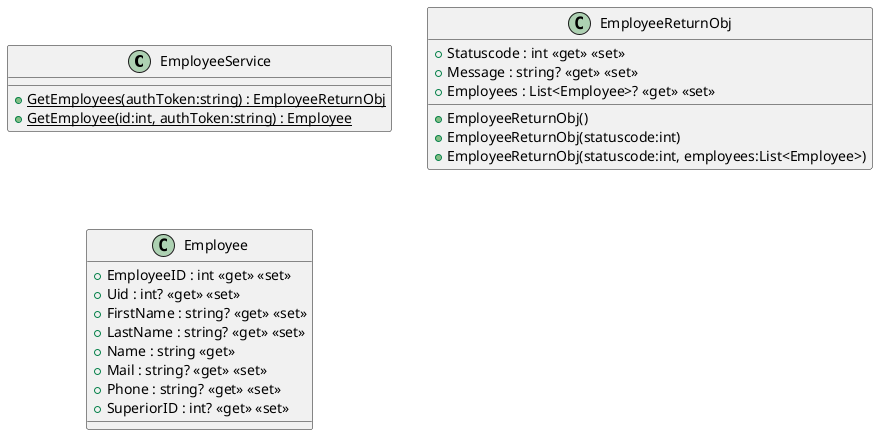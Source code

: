 @startuml
class EmployeeService {
    + {static} GetEmployees(authToken:string) : EmployeeReturnObj
    + {static} GetEmployee(id:int, authToken:string) : Employee
}
class EmployeeReturnObj {
    + Statuscode : int <<get>> <<set>>
    + Message : string? <<get>> <<set>>
    + Employees : List<Employee>? <<get>> <<set>>
    + EmployeeReturnObj()
    + EmployeeReturnObj(statuscode:int)
    + EmployeeReturnObj(statuscode:int, employees:List<Employee>)
}
class Employee {
    + EmployeeID : int <<get>> <<set>>
    + Uid : int? <<get>> <<set>>
    + FirstName : string? <<get>> <<set>>
    + LastName : string? <<get>> <<set>>
    + Name : string <<get>>
    + Mail : string? <<get>> <<set>>
    + Phone : string? <<get>> <<set>>
    + SuperiorID : int? <<get>> <<set>>
}
@enduml
